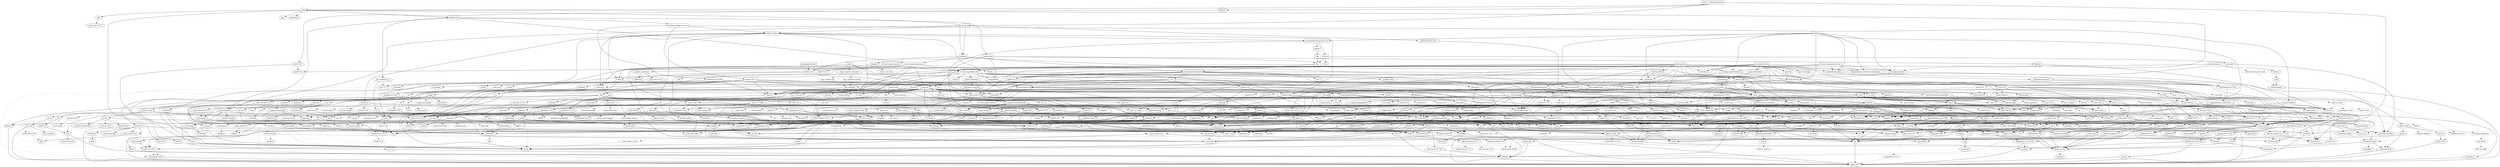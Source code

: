 digraph {
    0 [ label = "tests" shape = box]
    1 [ label = "catalyst-toolbox" shape = box]
    2 [ label = "chain-addr" shape = box]
    3 [ label = "chain-core" shape = box]
    4 [ label = "chain-ser" shape = box]
    5 [ label = "chain-crypto" shape = box]
    6 [ label = "typed-bytes" shape = box]
    7 [ label = "chain-impl-mockchain" shape = box]
    8 [ label = "cardano-legacy-address" shape = box]
    9 [ label = "chain-time" shape = box]
    10 [ label = "chain-vote" shape = box]
    11 [ label = "imhamt" shape = box]
    12 [ label = "sparse-array" shape = box]
    13 [ label = "chain-storage" shape = box]
    14 [ label = "jcli" shape = box]
    15 [ label = "jormungandr-lib" shape = box]
    16 [ label = "jormungandr-automation" shape = box]
    17 [ label = "jortestkit" shape = box]
    18 [ label = "jormungandr-integration-tests" shape = box]
    19 [ label = "hersir" shape = box]
    20 [ label = "thor" shape = box]
    21 [ label = "loki" shape = box]
    22 [ label = "mjolnir" shape = box]
    23 [ label = "snapshot-lib" shape = box]
    24 [ label = "symmetric-cipher" shape = box]
    25 [ label = "vit-servicing-station-lib" shape = box]
    26 [ label = "event-db" shape = box]
    27 [ label = "vit-servicing-station-tests" shape = box]
    28 [ label = "wallet" shape = box]
    29 [ label = "chain-path-derivation" shape = box]
    30 [ label = "hdkeygen" shape = box]
    31 [ label = "chain-network" shape = box]
    32 [ label = "jormungandrwallet" shape = box]
    33 [ label = "wallet-core" shape = box]
    34 [ label = "wallet-wasm-js" shape = box]
    35 [ label = "jormungandr" shape = box]
    36 [ label = "explorer" shape = box]
    37 [ label = "settings" shape = box]
    38 [ label = "blockchain" shape = box]
    39 [ label = "vit-servicing-station-cli" shape = box]
    40 [ label = "vit-servicing-station-server" shape = box]
    41 [ label = "iapyx" shape = box]
    42 [ label = "valgrind" shape = box]
    43 [ label = "vitup" shape = box]
    44 [ label = "mainnet-lib" shape = box]
    45 [ label = "mainnet-tools" shape = box]
    46 [ label = "scheduler-service-lib" shape = box]
    47 [ label = "signals-handler" shape = box]
    48 [ label = "snapshot-trigger-service" shape = box]
    49 [ label = "voting_tools_rs" shape = box]
    50 [ label = "integration-tests" shape = box]
    51 [ label = "cat-data-service" shape = box]
    52 [ label = "audit" shape = box]
    53 [ label = "assert_fs" ]
    54 [ label = "bech32 0.8.1" ]
    55 [ label = "clap 4.2.1" ]
    56 [ label = "color-eyre" ]
    57 [ label = "csv" ]
    58 [ label = "fraction" ]
    59 [ label = "futures" ]
    60 [ label = "gag" ]
    61 [ label = "governor" ]
    62 [ label = "graphql_client" ]
    63 [ label = "hex" ]
    64 [ label = "image" ]
    65 [ label = "itertools 0.10.5" ]
    66 [ label = "once_cell" ]
    67 [ label = "qrcode" ]
    68 [ label = "quircs" ]
    69 [ label = "rand 0.8.5" ]
    70 [ label = "rand_chacha 0.3.1" ]
    71 [ label = "rayon" ]
    72 [ label = "regex" ]
    73 [ label = "reqwest" ]
    74 [ label = "rust_decimal" ]
    75 [ label = "serde" ]
    76 [ label = "serde_json" ]
    77 [ label = "serde_yaml 0.8.26" ]
    78 [ label = "sscanf" ]
    79 [ label = "thiserror" ]
    80 [ label = "time 0.3.20" ]
    81 [ label = "tokio" ]
    82 [ label = "tracing" ]
    83 [ label = "tracing-subscriber" ]
    84 [ label = "url" ]
    85 [ label = "cryptoxide 0.4.4" ]
    86 [ label = "proptest" ]
    87 [ label = "quickcheck" ]
    88 [ label = "curve25519-dalek-ng" ]
    89 [ label = "ed25519-bip32 0.4.1" ]
    90 [ label = "ed25519-dalek" ]
    91 [ label = "generic-array" ]
    92 [ label = "rand_core 0.6.4" ]
    93 [ label = "sha2 0.10.6" ]
    94 [ label = "lazy_static" ]
    95 [ label = "strum" ]
    96 [ label = "cbor_event" ]
    97 [ label = "base64 0.21.0" ]
    98 [ label = "const_format" ]
    99 [ label = "criterion" style = dashed]
    100 [ label = "data-pile" ]
    101 [ label = "sled" ]
    102 [ label = "tempfile" ]
    103 [ label = "base64 0.13.1" ]
    104 [ label = "bincode" ]
    105 [ label = "bytes 1.4.0" ]
    106 [ label = "clap_complete" ]
    107 [ label = "gtmpl" ]
    108 [ label = "rpassword" ]
    109 [ label = "http" ]
    110 [ label = "humantime" ]
    111 [ label = "parity-multiaddr" ]
    112 [ label = "serde_with 2.3.1" ]
    113 [ label = "assert_cmd" ]
    114 [ label = "bytesize" ]
    115 [ label = "custom_debug" ]
    116 [ label = "flate2" ]
    117 [ label = "fs_extra" ]
    118 [ label = "json" ]
    119 [ label = "keynesis" ]
    120 [ label = "log" ]
    121 [ label = "netstat2" ]
    122 [ label = "os_info" ]
    123 [ label = "poldercast" ]
    124 [ label = "predicates 2.1.5" ]
    125 [ label = "prost 0.9.0" ]
    126 [ label = "semver" ]
    127 [ label = "sysinfo" ]
    128 [ label = "tar" ]
    129 [ label = "tokio-stream" ]
    130 [ label = "tonic 0.6.2" ]
    131 [ label = "warp" ]
    132 [ label = "zip" ]
    133 [ label = "console" ]
    134 [ label = "dialoguer" ]
    135 [ label = "indicatif" ]
    136 [ label = "sha-1" ]
    137 [ label = "sha2 0.9.9" ]
    138 [ label = "bech32 0.7.3" ]
    139 [ label = "yaml-rust" ]
    140 [ label = "ctrlc" ]
    141 [ label = "slave-pool" ]
    142 [ label = "cocoon" ]
    143 [ label = "dirs" ]
    144 [ label = "serde_test" style = dashed]
    145 [ label = "zeroize" ]
    146 [ label = "diesel" ]
    147 [ label = "diesel_migrations" ]
    148 [ label = "dotenv" ]
    149 [ label = "http-zipkin" ]
    150 [ label = "notify" ]
    151 [ label = "r2d2" ]
    152 [ label = "simplelog 0.8.0" ]
    153 [ label = "tracing-futures" ]
    154 [ label = "bb8" ]
    155 [ label = "bb8-postgres" ]
    156 [ label = "chrono" ]
    157 [ label = "dotenvy" ]
    158 [ label = "tokio-postgres" ]
    159 [ label = "cfg-if 0.1.10" ]
    160 [ label = "dyn-clone" ]
    161 [ label = "fake" ]
    162 [ label = "hyper" ]
    163 [ label = "postgres" ]
    164 [ label = "pretty_assertions" ]
    165 [ label = "rand 0.7.3" ]
    166 [ label = "rand_core 0.5.1" ]
    167 [ label = "refinery" ]
    168 [ label = "hashlink" ]
    169 [ label = "http-body" ]
    170 [ label = "pin-project 1.0.12" ]
    171 [ label = "clear_on_drop" ]
    172 [ label = "console_error_panic_hook" style = dashed]
    173 [ label = "getrandom 0.2.9" ]
    174 [ label = "js-sys" ]
    175 [ label = "wasm-bindgen" ]
    176 [ label = "web-sys" ]
    177 [ label = "arc-swap" ]
    178 [ label = "jsonrpsee-core" ]
    179 [ label = "jsonrpsee-http-server" ]
    180 [ label = "linked-hash-map" ]
    181 [ label = "local-ip-address" ]
    182 [ label = "lru" ]
    183 [ label = "opentelemetry 0.19.0" ]
    184 [ label = "opentelemetry-otlp" ]
    185 [ label = "opentelemetry-semantic-conventions" ]
    186 [ label = "prometheus" ]
    187 [ label = "tokio-util 0.6.10" ]
    188 [ label = "tracing-appender" ]
    189 [ label = "tracing-opentelemetry" ]
    190 [ label = "trust-dns-resolver" ]
    191 [ label = "anyhow" ]
    192 [ label = "async-graphql" ]
    193 [ label = "async-graphql-warp" ]
    194 [ label = "futures-channel" ]
    195 [ label = "futures-util" ]
    196 [ label = "ed25519-bip32 0.3.2" ]
    197 [ label = "prettytable-rs" ]
    198 [ label = "warp-reverse-proxy" ]
    199 [ label = "diffy" ]
    200 [ label = "glob" ]
    201 [ label = "path-slash" ]
    202 [ label = "rustls" ]
    203 [ label = "rustls-pemfile" ]
    204 [ label = "tempdir" ]
    205 [ label = "tokio-rustls" ]
    206 [ label = "uuid 0.8.2" ]
    207 [ label = "walkdir" ]
    208 [ label = "cardano-serialization-lib" ]
    209 [ label = "pharos" ]
    210 [ label = "job_scheduler_ng" ]
    211 [ label = "num-traits" ]
    212 [ label = "uuid 1.3.1" ]
    213 [ label = "bytekind" ]
    214 [ label = "cddl" ]
    215 [ label = "ciborium" ]
    216 [ label = "dashmap" ]
    217 [ label = "microtype" ]
    218 [ label = "nonempty" ]
    219 [ label = "validity" ]
    220 [ label = "cfg-if 1.0.0" ]
    221 [ label = "libmath" ]
    222 [ label = "rand_chacha 0.2.2" ]
    223 [ label = "axum" ]
    224 [ label = "cpu-time" ]
    225 [ label = "metrics" ]
    226 [ label = "metrics-exporter-prometheus" ]
    227 [ label = "opentelemetry-prometheus" ]
    228 [ label = "panic-message" ]
    229 [ label = "poem" ]
    230 [ label = "poem-extensions" ]
    231 [ label = "poem-openapi" ]
    232 [ label = "rust-embed" ]
    233 [ label = "serde_with 3.3.0" ]
    234 [ label = "tower" ]
    235 [ label = "tower-http" ]
    236 [ label = "ulid" ]
    237 [ label = "clap_complete_command" ]
    238 [ label = "anstyle" ]
    239 [ label = "doc-comment" ]
    240 [ label = "globwalk" ]
    241 [ label = "predicates 3.0.2" ]
    242 [ label = "predicates-core" ]
    243 [ label = "predicates-tree" ]
    244 [ label = "clap_builder" ]
    245 [ label = "backtrace" ]
    246 [ label = "color-spantrace" style = dashed]
    247 [ label = "eyre" ]
    248 [ label = "indenter" ]
    249 [ label = "owo-colors" ]
    250 [ label = "tracing-error" style = dashed]
    251 [ label = "csv-core" ]
    252 [ label = "itoa" ]
    253 [ label = "ryu" ]
    254 [ label = "num" ]
    255 [ label = "futures-core" ]
    256 [ label = "futures-executor" ]
    257 [ label = "futures-io" ]
    258 [ label = "futures-sink" ]
    259 [ label = "futures-task" ]
    260 [ label = "filedescriptor" ]
    261 [ label = "futures-timer" style = dashed]
    262 [ label = "no-std-compat" ]
    263 [ label = "nonzero_ext" ]
    264 [ label = "parking_lot 0.12.1" ]
    265 [ label = "smallvec" ]
    266 [ label = "bytemuck" ]
    267 [ label = "byteorder" ]
    268 [ label = "color_quant" ]
    269 [ label = "gif" style = dashed]
    270 [ label = "jpeg-decoder" style = dashed]
    271 [ label = "num-iter" ]
    272 [ label = "num-rational 0.3.2" ]
    273 [ label = "png" style = dashed]
    274 [ label = "scoped_threadpool" style = dashed]
    275 [ label = "tiff" style = dashed]
    276 [ label = "either" ]
    277 [ label = "checked_int_cast" ]
    278 [ label = "ppv-lite86" ]
    279 [ label = "rayon-core" ]
    280 [ label = "aho-corasick 1.0.5" style = dashed]
    281 [ label = "memchr" ]
    282 [ label = "regex-automata 0.3.7" ]
    283 [ label = "regex-syntax 0.7.5" ]
    284 [ label = "serde_urlencoded" ]
    285 [ label = "tower-service" ]
    286 [ label = "arrayvec 0.7.2" ]
    287 [ label = "borsh" style = dashed]
    288 [ label = "bytecheck" style = dashed]
    289 [ label = "rkyv" style = dashed]
    290 [ label = "indexmap 1.9.3" ]
    291 [ label = "time-core" ]
    292 [ label = "mio" style = dashed]
    293 [ label = "num_cpus" ]
    294 [ label = "pin-project-lite" ]
    295 [ label = "tracing-core" ]
    296 [ label = "matchers" style = dashed]
    297 [ label = "nu-ansi-term" style = dashed]
    298 [ label = "sharded-slab" style = dashed]
    299 [ label = "thread_local" ]
    300 [ label = "tracing-log" style = dashed]
    301 [ label = "tracing-serde" style = dashed]
    302 [ label = "form_urlencoded" ]
    303 [ label = "idna 0.4.0" ]
    304 [ label = "percent-encoding" ]
    305 [ label = "bit-set" style = dashed]
    306 [ label = "bitflags" ]
    307 [ label = "quick-error 2.0.1" style = dashed]
    308 [ label = "rand_xorshift" ]
    309 [ label = "regex-syntax 0.6.29" style = dashed]
    310 [ label = "rusty-fork" style = dashed]
    311 [ label = "unarray" ]
    312 [ label = "env_logger" style = dashed]
    313 [ label = "digest 0.9.0" ]
    314 [ label = "subtle-ng" ]
    315 [ label = "curve25519-dalek" ]
    316 [ label = "ed25519" ]
    317 [ label = "typenum" ]
    318 [ label = "digest 0.10.6" ]
    319 [ label = "atty" style = dashed]
    320 [ label = "cast" style = dashed]
    321 [ label = "clap 2.34.0" style = dashed]
    322 [ label = "criterion-plot" style = dashed]
    323 [ label = "oorandom" style = dashed]
    324 [ label = "plotters" style = dashed]
    325 [ label = "serde_cbor" style = dashed]
    326 [ label = "tinytemplate" style = dashed]
    327 [ label = "memmap2" ]
    328 [ label = "crc32fast" ]
    329 [ label = "crossbeam-epoch" ]
    330 [ label = "crossbeam-utils" ]
    331 [ label = "fxhash" ]
    332 [ label = "libc" ]
    333 [ label = "parking_lot 0.11.2" ]
    334 [ label = "fastrand" ]
    335 [ label = "gtmpl_value" ]
    336 [ label = "fnv" ]
    337 [ label = "arrayref" ]
    338 [ label = "bs58" ]
    339 [ label = "data-encoding" ]
    340 [ label = "multihash" ]
    341 [ label = "static_assertions" ]
    342 [ label = "unsigned-varint 0.7.1" ]
    343 [ label = "bstr" ]
    344 [ label = "wait-timeout" ]
    345 [ label = "miniz_oxide 0.6.2" ]
    346 [ label = "cryptoxide 0.3.6" ]
    347 [ label = "difflib" style = dashed]
    348 [ label = "float-cmp" style = dashed]
    349 [ label = "normalize-line-endings" style = dashed]
    350 [ label = "filetime" ]
    351 [ label = "tokio-util 0.7.7" ]
    352 [ label = "async-stream" ]
    353 [ label = "h2" style = dashed]
    354 [ label = "hyper-timeout" style = dashed]
    355 [ label = "tower-layer" ]
    356 [ label = "headers" ]
    357 [ label = "mime" ]
    358 [ label = "mime_guess" ]
    359 [ label = "multiparty" style = dashed]
    360 [ label = "scoped-tls" ]
    361 [ label = "tokio-tungstenite" style = dashed]
    362 [ label = "aes 0.7.5" style = dashed]
    363 [ label = "bzip2" style = dashed]
    364 [ label = "constant_time_eq" style = dashed]
    365 [ label = "hmac 0.12.1" ]
    366 [ label = "pbkdf2 0.11.0" style = dashed]
    367 [ label = "sha1" ]
    368 [ label = "zstd" style = dashed]
    369 [ label = "unicode-width" ]
    370 [ label = "shell-words" ]
    371 [ label = "number_prefix" ]
    372 [ label = "block-buffer 0.9.0" ]
    373 [ label = "opaque-debug" ]
    374 [ label = "crossbeam-channel" ]
    375 [ label = "aes-gcm 0.9.4" ]
    376 [ label = "chacha20poly1305" ]
    377 [ label = "hmac 0.11.0" ]
    378 [ label = "pbkdf2 0.9.0" ]
    379 [ label = "dirs-sys" ]
    380 [ label = "pq-sys" style = dashed]
    381 [ label = "migrations_internals" ]
    382 [ label = "zipkin" ]
    383 [ label = "scheduled-thread-pool" ]
    384 [ label = "termcolor" ]
    385 [ label = "num-integer" ]
    386 [ label = "time 0.1.45" style = dashed]
    387 [ label = "fallible-iterator" ]
    388 [ label = "phf" ]
    389 [ label = "postgres-protocol" ]
    390 [ label = "postgres-types" ]
    391 [ label = "socket2 0.5.1" ]
    392 [ label = "httparse" ]
    393 [ label = "httpdate" ]
    394 [ label = "socket2 0.4.9" style = dashed]
    395 [ label = "want" ]
    396 [ label = "ansi_term 0.11.0" ]
    397 [ label = "difference" ]
    398 [ label = "getrandom 0.1.16" style = dashed]
    399 [ label = "refinery-core" ]
    400 [ label = "hashbrown 0.12.3" ]
    401 [ label = "beef" ]
    402 [ label = "jsonrpsee-types" ]
    403 [ label = "rustc-hash" style = dashed]
    404 [ label = "globset" ]
    405 [ label = "unicase" ]
    406 [ label = "opentelemetry_api 0.19.0" ]
    407 [ label = "opentelemetry_sdk 0.19.0" ]
    408 [ label = "opentelemetry-proto" ]
    409 [ label = "prost 0.11.8" style = dashed]
    410 [ label = "tonic 0.8.3" style = dashed]
    411 [ label = "protobuf" ]
    412 [ label = "slab" style = dashed]
    413 [ label = "lru-cache" ]
    414 [ label = "resolv-conf" style = dashed]
    415 [ label = "trust-dns-proto" ]
    416 [ label = "async-graphql-parser" ]
    417 [ label = "async-graphql-value" ]
    418 [ label = "fast_chemail" style = dashed]
    419 [ label = "multer" ]
    420 [ label = "pin-utils" ]
    421 [ label = "encode_unicode" ]
    422 [ label = "is-terminal" ]
    423 [ label = "term" ]
    424 [ label = "ansi_term 0.12.1" ]
    425 [ label = "ring" ]
    426 [ label = "sct" ]
    427 [ label = "webpki" ]
    428 [ label = "rand 0.4.6" ]
    429 [ label = "remove_dir_all" ]
    430 [ label = "same-file" ]
    431 [ label = "num-bigint" ]
    432 [ label = "schemars" ]
    433 [ label = "cron" ]
    434 [ label = "libm" style = dashed]
    435 [ label = "abnf_to_pest" ]
    436 [ label = "base16" ]
    437 [ label = "base64-url" style = dashed]
    438 [ label = "clap 3.2.23" style = dashed]
    439 [ label = "codespan-reporting" ]
    440 [ label = "hexf-parse" ]
    441 [ label = "itertools 0.11.0" ]
    442 [ label = "lexical-core" ]
    443 [ label = "pest_meta" ]
    444 [ label = "pest_vm" ]
    445 [ label = "simplelog 0.12.1" ]
    446 [ label = "uriparse" style = dashed]
    447 [ label = "ciborium-io" ]
    448 [ label = "ciborium-ll" ]
    449 [ label = "hashbrown 0.14.0" ]
    450 [ label = "lock_api" ]
    451 [ label = "parking_lot_core 0.9.8" ]
    452 [ label = "secrecy" style = dashed]
    453 [ label = "rand 0.3.23" ]
    454 [ label = "axum-core" ]
    455 [ label = "matchit" ]
    456 [ label = "serde_path_to_error" style = dashed]
    457 [ label = "sync_wrapper" ]
    458 [ label = "ahash 0.8.3" ]
    459 [ label = "ipnet" ]
    460 [ label = "metrics-util" ]
    461 [ label = "quanta" ]
    462 [ label = "opentelemetry_api 0.20.0" ]
    463 [ label = "opentelemetry_sdk 0.20.0" ]
    464 [ label = "async-compression" style = dashed]
    465 [ label = "cookie" style = dashed]
    466 [ label = "opentelemetry 0.20.0" style = dashed]
    467 [ label = "quick-xml" ]
    468 [ label = "rfc7239" ]
    469 [ label = "serde_yaml 0.9.25" ]
    470 [ label = "sse-codec" style = dashed]
    471 [ label = "indexmap 2.0.0" ]
    472 [ label = "rust-embed-utils" ]
    473 [ label = "http-range-header" ]
    474 [ label = "clap_complete_fig" style = dashed]
    475 [ label = "clap_complete_nushell" style = dashed]
    476 [ label = "ignore" ]
    477 [ label = "termtree" ]
    478 [ label = "anstream" style = dashed]
    479 [ label = "clap_lex 0.4.1" ]
    480 [ label = "strsim" style = dashed]
    481 [ label = "addr2line" ]
    482 [ label = "object" ]
    483 [ label = "rustc-demangle" ]
    484 [ label = "num-complex" ]
    485 [ label = "num-rational 0.4.1" ]
    486 [ label = "weezl" style = dashed]
    487 [ label = "deflate" style = dashed]
    488 [ label = "miniz_oxide 0.3.7" style = dashed]
    489 [ label = "miniz_oxide 0.4.4" style = dashed]
    490 [ label = "crossbeam-deque" ]
    491 [ label = "hashbrown 0.13.1" style = dashed]
    492 [ label = "ptr_meta" style = dashed]
    493 [ label = "simdutf8" style = dashed]
    494 [ label = "rend" style = dashed]
    495 [ label = "seahash" style = dashed]
    496 [ label = "regex-automata 0.1.10" style = dashed]
    497 [ label = "overload" style = dashed]
    498 [ label = "unicode-bidi" ]
    499 [ label = "unicode-normalization" ]
    500 [ label = "bit-vec" style = dashed]
    501 [ label = "quick-error 1.2.3" style = dashed]
    502 [ label = "subtle" ]
    503 [ label = "signature" ]
    504 [ label = "block-buffer 0.10.4" style = dashed]
    505 [ label = "crypto-common" ]
    506 [ label = "textwrap 0.11.0" style = dashed]
    507 [ label = "plotters-backend" style = dashed]
    508 [ label = "plotters-svg" style = dashed]
    509 [ label = "half" ]
    510 [ label = "memoffset" ]
    511 [ label = "scopeguard" ]
    512 [ label = "instant" ]
    513 [ label = "parking_lot_core 0.8.6" ]
    514 [ label = "unsigned-varint 0.5.1" ]
    515 [ label = "adler" ]
    516 [ label = "tokio-io-timeout" style = dashed]
    517 [ label = "headers-core" ]
    518 [ label = "try-lock" ]
    519 [ label = "tungstenite" style = dashed]
    520 [ label = "cipher 0.3.0" ]
    521 [ label = "bzip2-sys" style = dashed]
    522 [ label = "password-hash" style = dashed]
    523 [ label = "zstd-safe" style = dashed]
    524 [ label = "aead 0.4.3" ]
    525 [ label = "ctr 0.8.0" ]
    526 [ label = "ghash 0.4.4" ]
    527 [ label = "aead 0.5.2" ]
    528 [ label = "chacha20" ]
    529 [ label = "cipher 0.4.4" ]
    530 [ label = "poly1305" ]
    531 [ label = "crypto-mac" ]
    532 [ label = "lazycell" ]
    533 [ label = "zipkin-types" ]
    534 [ label = "phf_shared" ]
    535 [ label = "md-5" ]
    536 [ label = "stringprep" ]
    537 [ label = "siphasher" ]
    538 [ label = "toml" ]
    539 [ label = "ahash 0.7.6" style = dashed]
    540 [ label = "aho-corasick 0.7.20" ]
    541 [ label = "urlencoding" ]
    542 [ label = "hostname" style = dashed]
    543 [ label = "idna 0.2.3" ]
    544 [ label = "tinyvec" ]
    545 [ label = "pest" ]
    546 [ label = "ascii_utils" style = dashed]
    547 [ label = "encoding_rs" ]
    548 [ label = "spin" ]
    549 [ label = "io-lifetimes" ]
    550 [ label = "dirs-next" ]
    551 [ label = "untrusted" ]
    552 [ label = "nom" ]
    553 [ label = "abnf" ]
    554 [ label = "pretty" ]
    555 [ label = "clap_lex 0.2.4" style = dashed]
    556 [ label = "textwrap 0.16.0" style = dashed]
    557 [ label = "lexical-parse-float" style = dashed]
    558 [ label = "lexical-parse-integer" style = dashed]
    559 [ label = "lexical-util" ]
    560 [ label = "lexical-write-float" style = dashed]
    561 [ label = "lexical-write-integer" style = dashed]
    562 [ label = "sketches-ddsketch" style = dashed]
    563 [ label = "ordered-float" ]
    564 [ label = "brotli" style = dashed]
    565 [ label = "aes-gcm 0.10.2" style = dashed]
    566 [ label = "hkdf" style = dashed]
    567 [ label = "uncased" ]
    568 [ label = "unsafe-libyaml" ]
    569 [ label = "bytes 0.5.6" style = dashed]
    570 [ label = "futures_codec" style = dashed]
    571 [ label = "equivalent" ]
    572 [ label = "anstyle-parse" style = dashed]
    573 [ label = "concolor-override" style = dashed]
    574 [ label = "concolor-query" style = dashed]
    575 [ label = "utf8parse" style = dashed]
    576 [ label = "gimli" ]
    577 [ label = "adler32" style = dashed]
    578 [ label = "utf-8" style = dashed]
    579 [ label = "base64ct" style = dashed]
    580 [ label = "zstd-sys" style = dashed]
    581 [ label = "polyval 0.5.3" ]
    582 [ label = "inout" ]
    583 [ label = "universal-hash 0.5.0" ]
    584 [ label = "match_cfg" style = dashed]
    585 [ label = "matches" ]
    586 [ label = "tinyvec_macros" style = dashed]
    587 [ label = "ucd-trie" ]
    588 [ label = "dirs-sys-next" ]
    589 [ label = "minimal-lexical" ]
    590 [ label = "abnf-core" ]
    591 [ label = "arrayvec 0.5.2" ]
    592 [ label = "typed-arena" ]
    593 [ label = "unicode-segmentation" ]
    594 [ label = "os_str_bytes" style = dashed]
    595 [ label = "alloc-no-stdlib" style = dashed]
    596 [ label = "alloc-stdlib" style = dashed]
    597 [ label = "brotli-decompressor" style = dashed]
    598 [ label = "aes 0.8.3" style = dashed]
    599 [ label = "ctr 0.9.2" style = dashed]
    600 [ label = "ghash 0.5.0" style = dashed]
    601 [ label = "pin-project 0.4.30" style = dashed]
    602 [ label = "universal-hash 0.4.1" ]
    603 [ label = "polyval 0.6.1" style = dashed]
    1 -> 56 [ ]
    1 -> 60 [ ]
    1 -> 61 [ ]
    1 -> 18 [ ]
    1 -> 67 [ ]
    1 -> 68 [ ]
    1 -> 78 [ ]
    1 -> 24 [ ]
    1 -> 25 [ style = dotted]
    1 -> 28 [ ]
    2 -> 3 [ ]
    2 -> 5 [ ]
    3 -> 4 [ ]
    4 -> 79 [ ]
    5 -> 54 [ ]
    5 -> 88 [ ]
    5 -> 89 [ ]
    5 -> 90 [ ]
    5 -> 63 [ ]
    5 -> 86 [ style = dotted]
    5 -> 87 [ style = dotted]
    5 -> 71 [ ]
    5 -> 93 [ ]
    5 -> 6 [ ]
    7 -> 8 [ ]
    7 -> 2 [ ]
    7 -> 9 [ ]
    7 -> 10 [ ]
    7 -> 11 [ ]
    7 -> 12 [ ]
    7 -> 95 [ ]
    7 -> 82 [ ]
    8 -> 96 [ ]
    8 -> 89 [ ]
    9 -> 3 [ ]
    9 -> 86 [ style = dotted]
    9 -> 87 [ style = dotted]
    10 -> 97 [ ]
    10 -> 3 [ ]
    10 -> 5 [ ]
    10 -> 98 [ ]
    11 -> 86 [ style = dotted]
    11 -> 79 [ ]
    13 -> 99 [ style = dotted]
    13 -> 100 [ ]
    13 -> 92 [ style = dotted]
    13 -> 101 [ ]
    13 -> 102 [ style = dotted]
    13 -> 79 [ ]
    14 -> 104 [ ]
    14 -> 106 [ ]
    14 -> 107 [ ]
    14 -> 15 [ ]
    14 -> 73 [ ]
    14 -> 108 [ ]
    14 -> 77 [ ]
    15 -> 7 [ ]
    15 -> 109 [ ]
    15 -> 110 [ ]
    15 -> 111 [ ]
    15 -> 112 [ ]
    16 -> 113 [ ]
    16 -> 13 [ ]
    16 -> 62 [ ]
    16 -> 14 [ ]
    16 -> 17 [ ]
    16 -> 118 [ ]
    16 -> 121 [ ]
    16 -> 123 [ ]
    16 -> 130 [ ]
    16 -> 83 [ ]
    17 -> 53 [ ]
    17 -> 54 [ ]
    17 -> 114 [ ]
    17 -> 57 [ ]
    17 -> 115 [ ]
    17 -> 134 [ ]
    17 -> 117 [ ]
    17 -> 63 [ ]
    17 -> 110 [ ]
    17 -> 135 [ ]
    17 -> 122 [ ]
    17 -> 124 [ ]
    17 -> 73 [ ]
    17 -> 126 [ ]
    17 -> 77 [ ]
    17 -> 136 [ ]
    17 -> 137 [ ]
    17 -> 127 [ ]
    17 -> 128 [ ]
    17 -> 131 [ ]
    17 -> 132 [ ]
    18 -> 138 [ ]
    18 -> 19 [ ]
    18 -> 22 [ ]
    19 -> 140 [ ]
    19 -> 141 [ ]
    19 -> 20 [ ]
    20 -> 142 [ ]
    20 -> 143 [ ]
    20 -> 16 [ ]
    21 -> 20 [ ]
    22 -> 21 [ ]
    23 -> 58 [ ]
    23 -> 15 [ ]
    23 -> 73 [ ]
    23 -> 74 [ ]
    23 -> 144 [ style = dotted]
    24 -> 85 [ ]
    24 -> 69 [ ]
    24 -> 79 [ ]
    24 -> 145 [ ]
    25 -> 55 [ ]
    25 -> 147 [ ]
    25 -> 148 [ ]
    25 -> 26 [ ]
    25 -> 149 [ ]
    25 -> 65 [ ]
    25 -> 150 [ ]
    25 -> 152 [ ]
    25 -> 23 [ ]
    25 -> 153 [ ]
    25 -> 83 [ ]
    25 -> 131 [ ]
    26 -> 155 [ ]
    26 -> 157 [ ]
    26 -> 74 [ ]
    26 -> 79 [ ]
    27 -> 113 [ ]
    27 -> 159 [ ]
    27 -> 160 [ ]
    27 -> 161 [ ]
    27 -> 17 [ ]
    27 -> 164 [ ]
    27 -> 167 [ ]
    27 -> 25 [ ]
    28 -> 168 [ ]
    28 -> 30 [ ]
    28 -> 65 [ ]
    28 -> 15 [ ]
    29 -> 79 [ ]
    30 -> 8 [ ]
    30 -> 2 [ ]
    30 -> 29 [ ]
    31 -> 5 [ ]
    31 -> 59 [ ]
    31 -> 79 [ ]
    31 -> 130 [ ]
    32 -> 33 [ ]
    33 -> 138 [ ]
    33 -> 24 [ ]
    33 -> 28 [ ]
    34 -> 171 [ ]
    34 -> 172 [ style = dotted]
    34 -> 33 [ ]
    34 -> 176 [ ]
    35 -> 177 [ ]
    35 -> 31 [ ]
    35 -> 13 [ ]
    35 -> 55 [ ]
    35 -> 149 [ ]
    35 -> 15 [ ]
    35 -> 179 [ ]
    35 -> 181 [ ]
    35 -> 184 [ ]
    35 -> 185 [ ]
    35 -> 123 [ ]
    35 -> 186 [ style = dotted]
    35 -> 73 [ ]
    35 -> 77 [ ]
    35 -> 188 [ ]
    35 -> 189 [ ]
    35 -> 190 [ ]
    35 -> 131 [ ]
    36 -> 191 [ ]
    36 -> 193 [ ]
    36 -> 31 [ ]
    36 -> 149 [ ]
    36 -> 18 [ ]
    36 -> 184 [ ]
    36 -> 185 [ ]
    36 -> 188 [ ]
    36 -> 189 [ ]
    37 -> 101 [ ]
    37 -> 79 [ ]
    38 -> 7 [ ]
    38 -> 182 [ ]
    39 -> 57 [ ]
    39 -> 25 [ ]
    40 -> 184 [ ]
    40 -> 185 [ ]
    40 -> 188 [ ]
    40 -> 189 [ ]
    40 -> 25 [ ]
    41 -> 1 [ ]
    41 -> 196 [ ]
    41 -> 197 [ ]
    41 -> 42 [ ]
    42 -> 16 [ ]
    42 -> 27 [ ]
    42 -> 33 [ ]
    42 -> 198 [ ]
    43 -> 199 [ ]
    43 -> 200 [ ]
    43 -> 45 [ ]
    43 -> 201 [ ]
    43 -> 188 [ ]
    43 -> 206 [ ]
    43 -> 42 [ ]
    44 -> 208 [ ]
    44 -> 209 [ ]
    44 -> 23 [ ]
    44 -> 204 [ ]
    44 -> 20 [ ]
    45 -> 210 [ ]
    45 -> 44 [ ]
    45 -> 197 [ ]
    45 -> 48 [ ]
    45 -> 27 [ ]
    46 -> 156 [ ]
    46 -> 55 [ ]
    46 -> 59 [ ]
    46 -> 17 [ ]
    46 -> 212 [ ]
    47 -> 59 [ ]
    47 -> 81 [ ]
    48 -> 1 [ ]
    48 -> 46 [ ]
    48 -> 47 [ ]
    48 -> 49 [ ]
    49 -> 213 [ ]
    49 -> 208 [ ]
    49 -> 214 [ ]
    49 -> 55 [ ]
    49 -> 56 [ ]
    49 -> 216 [ ]
    49 -> 143 [ ]
    49 -> 217 [ ]
    49 -> 218 [ ]
    49 -> 86 [ ]
    49 -> 71 [ ]
    49 -> 74 [ ]
    49 -> 219 [ ]
    50 -> 41 [ ]
    50 -> 221 [ ]
    50 -> 222 [ ]
    50 -> 43 [ ]
    51 -> 177 [ ]
    51 -> 223 [ ]
    51 -> 55 [ ]
    51 -> 224 [ ]
    51 -> 85 [ ]
    51 -> 26 [ ]
    51 -> 226 [ ]
    51 -> 183 [ ]
    51 -> 228 [ ]
    51 -> 230 [ ]
    51 -> 233 [ ]
    51 -> 235 [ ]
    51 -> 83 [ ]
    51 -> 236 [ ]
    52 -> 13 [ ]
    52 -> 237 [ ]
    52 -> 56 [ ]
    52 -> 77 [ ]
    52 -> 28 [ ]
    53 -> 239 [ ]
    53 -> 240 [ ]
    53 -> 241 [ ]
    53 -> 243 [ ]
    53 -> 102 [ ]
    55 -> 244 [ ]
    56 -> 245 [ ]
    56 -> 246 [ style = dotted]
    56 -> 247 [ ]
    57 -> 251 [ ]
    57 -> 252 [ ]
    57 -> 253 [ ]
    57 -> 75 [ ]
    58 -> 94 [ style = dotted]
    58 -> 254 [ ]
    59 -> 256 [ style = dotted]
    60 -> 260 [ ]
    60 -> 102 [ ]
    61 -> 59 [ style = dotted]
    61 -> 261 [ style = dotted]
    61 -> 262 [ ]
    61 -> 263 [ ]
    61 -> 264 [ ]
    61 -> 69 [ style = dotted]
    62 -> 76 [ ]
    64 -> 266 [ ]
    64 -> 269 [ style = dotted]
    64 -> 271 [ ]
    64 -> 272 [ ]
    64 -> 273 [ style = dotted]
    64 -> 274 [ style = dotted]
    64 -> 275 [ style = dotted]
    65 -> 276 [ ]
    67 -> 277 [ ]
    67 -> 64 [ style = dotted]
    68 -> 211 [ ]
    68 -> 79 [ ]
    69 -> 70 [ style = dotted]
    70 -> 278 [ ]
    70 -> 92 [ ]
    71 -> 276 [ ]
    71 -> 279 [ ]
    72 -> 282 [ ]
    73 -> 97 [ ]
    73 -> 195 [ ]
    73 -> 109 [ ]
    73 -> 76 [ style = dotted]
    73 -> 284 [ ]
    73 -> 285 [ ]
    73 -> 84 [ ]
    74 -> 286 [ ]
    74 -> 287 [ style = dotted]
    74 -> 163 [ style = dotted]
    74 -> 289 [ style = dotted]
    76 -> 252 [ ]
    76 -> 253 [ ]
    76 -> 75 [ ]
    77 -> 290 [ ]
    77 -> 253 [ ]
    77 -> 139 [ ]
    78 -> 98 [ ]
    78 -> 94 [ ]
    78 -> 72 [ ]
    80 -> 252 [ style = dotted]
    80 -> 75 [ style = dotted]
    80 -> 291 [ ]
    81 -> 105 [ style = dotted]
    81 -> 292 [ style = dotted]
    81 -> 293 [ style = dotted]
    81 -> 264 [ style = dotted]
    81 -> 294 [ ]
    82 -> 120 [ style = dotted]
    82 -> 294 [ ]
    82 -> 295 [ ]
    83 -> 296 [ style = dotted]
    83 -> 297 [ style = dotted]
    83 -> 72 [ style = dotted]
    83 -> 76 [ style = dotted]
    83 -> 298 [ style = dotted]
    83 -> 265 [ style = dotted]
    83 -> 299 [ style = dotted]
    83 -> 80 [ style = dotted]
    83 -> 82 [ style = dotted]
    83 -> 300 [ style = dotted]
    83 -> 301 [ style = dotted]
    84 -> 302 [ ]
    84 -> 303 [ ]
    84 -> 75 [ style = dotted]
    86 -> 305 [ style = dotted]
    86 -> 306 [ ]
    86 -> 267 [ ]
    86 -> 94 [ style = dotted]
    86 -> 211 [ ]
    86 -> 307 [ style = dotted]
    86 -> 69 [ ]
    86 -> 308 [ ]
    86 -> 309 [ style = dotted]
    86 -> 310 [ style = dotted]
    86 -> 311 [ ]
    87 -> 312 [ style = dotted]
    87 -> 165 [ ]
    88 -> 267 [ ]
    88 -> 313 [ ]
    88 -> 92 [ ]
    88 -> 314 [ ]
    88 -> 145 [ ]
    89 -> 85 [ ]
    90 -> 315 [ ]
    90 -> 316 [ ]
    90 -> 165 [ style = dotted]
    90 -> 75 [ style = dotted]
    90 -> 137 [ ]
    91 -> 317 [ ]
    92 -> 173 [ style = dotted]
    93 -> 318 [ ]
    99 -> 319 [ style = dashed]
    99 -> 321 [ style = dashed]
    99 -> 322 [ style = dashed]
    99 -> 57 [ style = dashed]
    99 -> 59 [ style = dotted]
    99 -> 94 [ style = dashed]
    99 -> 323 [ style = dashed]
    99 -> 324 [ style = dashed]
    99 -> 71 [ style = dashed]
    99 -> 72 [ style = dashed]
    99 -> 325 [ style = dashed]
    99 -> 326 [ style = dashed]
    99 -> 81 [ style = dotted]
    99 -> 207 [ style = dashed]
    100 -> 327 [ ]
    101 -> 328 [ ]
    101 -> 329 [ ]
    101 -> 331 [ ]
    101 -> 332 [ ]
    101 -> 120 [ ]
    101 -> 333 [ ]
    102 -> 220 [ ]
    102 -> 334 [ ]
    104 -> 75 [ ]
    105 -> 75 [ style = dotted]
    106 -> 55 [ ]
    107 -> 335 [ ]
    107 -> 65 [ ]
    107 -> 94 [ ]
    107 -> 304 [ ]
    108 -> 76 [ ]
    109 -> 105 [ ]
    109 -> 336 [ ]
    109 -> 252 [ ]
    111 -> 337 [ ]
    111 -> 338 [ ]
    111 -> 267 [ ]
    111 -> 339 [ ]
    111 -> 340 [ ]
    111 -> 341 [ ]
    111 -> 342 [ ]
    111 -> 84 [ style = dotted]
    112 -> 103 [ style = dotted]
    112 -> 156 [ style = dotted]
    112 -> 63 [ style = dotted]
    112 -> 290 [ style = dotted]
    112 -> 76 [ style = dotted]
    112 -> 80 [ style = dotted]
    113 -> 343 [ ]
    113 -> 239 [ ]
    113 -> 241 [ ]
    113 -> 243 [ ]
    113 -> 344 [ ]
    116 -> 328 [ ]
    116 -> 345 [ style = dotted]
    119 -> 346 [ ]
    119 -> 63 [ ]
    119 -> 70 [ ]
    119 -> 79 [ ]
    120 -> 220 [ ]
    120 -> 75 [ style = dotted]
    121 -> 306 [ ]
    121 -> 332 [ ]
    121 -> 79 [ ]
    122 -> 120 [ ]
    123 -> 119 [ ]
    123 -> 182 [ ]
    124 -> 347 [ style = dotted]
    124 -> 348 [ style = dotted]
    124 -> 65 [ ]
    124 -> 349 [ style = dotted]
    124 -> 242 [ ]
    124 -> 72 [ style = dotted]
    125 -> 105 [ ]
    126 -> 75 [ style = dotted]
    127 -> 71 [ style = dotted]
    128 -> 350 [ ]
    129 -> 351 [ style = dotted]
    130 -> 352 [ ]
    130 -> 103 [ ]
    130 -> 354 [ style = dotted]
    130 -> 304 [ ]
    130 -> 125 [ style = dotted]
    130 -> 129 [ ]
    130 -> 187 [ ]
    130 -> 234 [ style = dotted]
    130 -> 153 [ style = dotted]
    131 -> 356 [ ]
    131 -> 162 [ ]
    131 -> 358 [ ]
    131 -> 359 [ style = dotted]
    131 -> 170 [ ]
    131 -> 203 [ ]
    131 -> 360 [ ]
    131 -> 76 [ ]
    131 -> 284 [ ]
    131 -> 205 [ style = dotted]
    131 -> 129 [ ]
    131 -> 361 [ style = dotted]
    132 -> 362 [ style = dotted]
    132 -> 267 [ ]
    132 -> 363 [ style = dotted]
    132 -> 364 [ style = dotted]
    132 -> 116 [ style = dotted]
    132 -> 366 [ style = dotted]
    132 -> 367 [ style = dotted]
    132 -> 80 [ style = dotted]
    132 -> 368 [ style = dotted]
    133 -> 94 [ ]
    133 -> 332 [ ]
    133 -> 369 [ style = dotted]
    134 -> 133 [ ]
    134 -> 370 [ ]
    134 -> 102 [ style = dotted]
    134 -> 145 [ style = dotted]
    135 -> 133 [ ]
    135 -> 371 [ ]
    135 -> 72 [ ]
    136 -> 372 [ ]
    136 -> 220 [ ]
    136 -> 313 [ ]
    136 -> 373 [ ]
    137 -> 372 [ ]
    137 -> 220 [ ]
    137 -> 313 [ ]
    137 -> 373 [ ]
    139 -> 180 [ ]
    141 -> 374 [ ]
    142 -> 375 [ ]
    142 -> 376 [ ]
    142 -> 378 [ ]
    142 -> 69 [ ]
    143 -> 379 [ ]
    144 -> 75 [ style = dashed]
    146 -> 306 [ style = dotted]
    146 -> 267 [ ]
    146 -> 156 [ style = dotted]
    146 -> 380 [ style = dotted]
    146 -> 151 [ style = dotted]
    146 -> 76 [ style = dotted]
    147 -> 381 [ ]
    149 -> 109 [ ]
    149 -> 382 [ ]
    150 -> 306 [ ]
    150 -> 374 [ style = dotted]
    150 -> 350 [ ]
    150 -> 332 [ ]
    150 -> 207 [ ]
    151 -> 120 [ ]
    151 -> 383 [ ]
    152 -> 156 [ ]
    152 -> 120 [ ]
    152 -> 384 [ style = dotted]
    153 -> 170 [ style = dotted]
    153 -> 82 [ ]
    154 -> 195 [ ]
    154 -> 81 [ ]
    155 -> 154 [ ]
    155 -> 158 [ ]
    156 -> 385 [ ]
    156 -> 75 [ style = dotted]
    156 -> 386 [ style = dotted]
    158 -> 195 [ ]
    158 -> 304 [ ]
    158 -> 388 [ ]
    158 -> 390 [ ]
    158 -> 391 [ ]
    158 -> 351 [ ]
    161 -> 156 [ style = dotted]
    161 -> 109 [ style = dotted]
    161 -> 69 [ ]
    162 -> 353 [ style = dotted]
    162 -> 169 [ ]
    162 -> 392 [ ]
    162 -> 393 [ ]
    162 -> 394 [ style = dotted]
    162 -> 285 [ ]
    162 -> 395 [ ]
    163 -> 158 [ ]
    164 -> 396 [ ]
    164 -> 397 [ ]
    165 -> 166 [ ]
    166 -> 398 [ style = dotted]
    167 -> 399 [ ]
    168 -> 400 [ ]
    169 -> 109 [ ]
    169 -> 294 [ ]
    172 -> 175 [ style = dashed]
    173 -> 220 [ ]
    174 -> 175 [ ]
    175 -> 220 [ ]
    176 -> 174 [ ]
    178 -> 286 [ style = dotted]
    178 -> 162 [ style = dotted]
    178 -> 402 [ ]
    178 -> 69 [ style = dotted]
    178 -> 403 [ style = dotted]
    179 -> 404 [ ]
    179 -> 178 [ ]
    179 -> 94 [ ]
    179 -> 405 [ ]
    181 -> 79 [ ]
    182 -> 400 [ style = dotted]
    183 -> 407 [ ]
    184 -> 408 [ ]
    185 -> 183 [ ]
    186 -> 336 [ ]
    186 -> 94 [ ]
    186 -> 281 [ ]
    186 -> 264 [ ]
    186 -> 411 [ style = dotted]
    186 -> 79 [ ]
    187 -> 255 [ ]
    187 -> 258 [ ]
    187 -> 412 [ style = dotted]
    187 -> 81 [ ]
    188 -> 374 [ ]
    188 -> 83 [ ]
    189 -> 183 [ ]
    189 -> 83 [ ]
    190 -> 413 [ ]
    190 -> 414 [ style = dotted]
    190 -> 415 [ ]
    192 -> 416 [ ]
    192 -> 352 [ ]
    192 -> 103 [ ]
    192 -> 418 [ style = dotted]
    192 -> 419 [ ]
    192 -> 211 [ ]
    192 -> 66 [ ]
    192 -> 72 [ ]
    192 -> 284 [ ]
    192 -> 341 [ ]
    192 -> 102 [ ]
    193 -> 192 [ ]
    193 -> 131 [ ]
    194 -> 255 [ ]
    194 -> 258 [ style = dotted]
    195 -> 194 [ style = dotted]
    195 -> 257 [ style = dotted]
    195 -> 259 [ ]
    195 -> 281 [ style = dotted]
    195 -> 294 [ ]
    195 -> 420 [ ]
    195 -> 412 [ style = dotted]
    196 -> 346 [ ]
    197 -> 57 [ style = dotted]
    197 -> 421 [ ]
    197 -> 422 [ ]
    197 -> 94 [ ]
    197 -> 423 [ ]
    197 -> 369 [ ]
    198 -> 94 [ ]
    198 -> 73 [ ]
    198 -> 131 [ ]
    199 -> 424 [ ]
    202 -> 120 [ style = dotted]
    202 -> 426 [ ]
    202 -> 427 [ ]
    203 -> 97 [ ]
    204 -> 428 [ ]
    204 -> 429 [ ]
    205 -> 202 [ ]
    205 -> 81 [ ]
    206 -> 173 [ style = dotted]
    206 -> 75 [ style = dotted]
    207 -> 430 [ ]
    208 -> 138 [ ]
    208 -> 96 [ ]
    208 -> 171 [ ]
    208 -> 89 [ ]
    208 -> 63 [ ]
    208 -> 65 [ ]
    208 -> 180 [ ]
    208 -> 431 [ ]
    208 -> 69 [ ]
    208 -> 432 [ ]
    208 -> 137 [ ]
    209 -> 59 [ ]
    210 -> 433 [ ]
    210 -> 212 [ ]
    211 -> 434 [ style = dotted]
    212 -> 173 [ style = dotted]
    212 -> 75 [ style = dotted]
    213 -> 63 [ style = dotted]
    213 -> 75 [ ]
    213 -> 311 [ ]
    214 -> 435 [ ]
    214 -> 436 [ ]
    214 -> 437 [ style = dotted]
    214 -> 156 [ style = dotted]
    214 -> 215 [ style = dotted]
    214 -> 438 [ style = dotted]
    214 -> 439 [ ]
    214 -> 339 [ ]
    214 -> 440 [ ]
    214 -> 441 [ ]
    214 -> 442 [ ]
    214 -> 444 [ ]
    214 -> 72 [ ]
    214 -> 76 [ style = dotted]
    214 -> 445 [ ]
    214 -> 446 [ style = dotted]
    215 -> 448 [ ]
    215 -> 75 [ ]
    216 -> 449 [ ]
    216 -> 450 [ ]
    216 -> 66 [ ]
    216 -> 451 [ ]
    217 -> 452 [ style = dotted]
    218 -> 75 [ style = dotted]
    221 -> 453 [ ]
    222 -> 278 [ ]
    222 -> 166 [ ]
    223 -> 454 [ ]
    223 -> 306 [ ]
    223 -> 162 [ ]
    223 -> 455 [ ]
    223 -> 76 [ style = dotted]
    223 -> 456 [ style = dotted]
    223 -> 284 [ style = dotted]
    223 -> 457 [ ]
    223 -> 234 [ ]
    225 -> 458 [ ]
    226 -> 97 [ ]
    226 -> 162 [ style = dotted]
    226 -> 459 [ style = dotted]
    226 -> 460 [ ]
    226 -> 79 [ ]
    227 -> 463 [ ]
    227 -> 186 [ ]
    229 -> 464 [ style = dotted]
    229 -> 156 [ style = dotted]
    229 -> 465 [ style = dotted]
    229 -> 356 [ ]
    229 -> 63 [ style = dotted]
    229 -> 162 [ ]
    229 -> 358 [ style = dotted]
    229 -> 419 [ style = dotted]
    229 -> 466 [ style = dotted]
    229 -> 227 [ style = dotted]
    229 -> 467 [ style = dotted]
    229 -> 468 [ ]
    229 -> 232 [ style = dotted]
    229 -> 76 [ ]
    229 -> 284 [ ]
    229 -> 469 [ style = dotted]
    229 -> 470 [ style = dotted]
    229 -> 102 [ style = dotted]
    229 -> 129 [ style = dotted]
    230 -> 231 [ ]
    231 -> 229 [ ]
    231 -> 84 [ style = dotted]
    231 -> 212 [ style = dotted]
    232 -> 472 [ ]
    233 -> 97 [ style = dotted]
    233 -> 156 [ style = dotted]
    233 -> 63 [ style = dotted]
    233 -> 290 [ style = dotted]
    233 -> 471 [ style = dotted]
    233 -> 76 [ style = dotted]
    233 -> 80 [ style = dotted]
    234 -> 195 [ style = dotted]
    234 -> 290 [ style = dotted]
    234 -> 170 [ style = dotted]
    234 -> 69 [ style = dotted]
    234 -> 351 [ style = dotted]
    234 -> 355 [ ]
    234 -> 285 [ ]
    235 -> 306 [ ]
    235 -> 195 [ ]
    235 -> 169 [ ]
    235 -> 473 [ ]
    235 -> 355 [ ]
    235 -> 285 [ ]
    236 -> 69 [ style = dotted]
    236 -> 212 [ style = dotted]
    237 -> 474 [ style = dotted]
    237 -> 475 [ style = dotted]
    240 -> 306 [ ]
    240 -> 476 [ ]
    241 -> 238 [ ]
    241 -> 347 [ style = dotted]
    241 -> 65 [ ]
    241 -> 242 [ ]
    243 -> 242 [ ]
    243 -> 477 [ ]
    244 -> 478 [ style = dotted]
    244 -> 306 [ ]
    244 -> 479 [ ]
    244 -> 66 [ style = dotted]
    244 -> 480 [ style = dotted]
    245 -> 481 [ ]
    245 -> 220 [ ]
    245 -> 332 [ ]
    245 -> 345 [ ]
    245 -> 482 [ ]
    245 -> 483 [ ]
    246 -> 249 [ style = dashed]
    246 -> 250 [ style = dashed]
    247 -> 248 [ ]
    247 -> 66 [ ]
    250 -> 83 [ style = dashed]
    251 -> 281 [ ]
    254 -> 484 [ ]
    254 -> 271 [ ]
    254 -> 485 [ ]
    256 -> 195 [ ]
    260 -> 332 [ ]
    260 -> 79 [ ]
    264 -> 450 [ ]
    264 -> 451 [ ]
    269 -> 268 [ style = dashed]
    269 -> 486 [ style = dashed]
    270 -> 71 [ style = dotted]
    271 -> 385 [ ]
    272 -> 385 [ ]
    273 -> 306 [ style = dashed]
    273 -> 328 [ style = dashed]
    273 -> 487 [ style = dotted]
    273 -> 488 [ style = dashed]
    275 -> 270 [ style = dashed]
    275 -> 489 [ style = dashed]
    275 -> 486 [ style = dashed]
    279 -> 374 [ ]
    279 -> 490 [ ]
    279 -> 293 [ ]
    280 -> 281 [ style = dotted]
    282 -> 280 [ style = dotted]
    282 -> 283 [ style = dotted]
    284 -> 302 [ ]
    284 -> 252 [ ]
    284 -> 253 [ ]
    284 -> 75 [ ]
    287 -> 491 [ style = dashed]
    288 -> 492 [ style = dashed]
    288 -> 493 [ style = dotted]
    289 -> 400 [ style = dotted]
    289 -> 494 [ style = dotted]
    289 -> 495 [ style = dashed]
    290 -> 400 [ ]
    290 -> 75 [ style = dotted]
    292 -> 120 [ style = dashed]
    295 -> 66 [ style = dotted]
    296 -> 496 [ style = dashed]
    297 -> 497 [ style = dashed]
    298 -> 94 [ style = dashed]
    299 -> 220 [ ]
    299 -> 66 [ ]
    300 -> 94 [ style = dashed]
    300 -> 120 [ style = dashed]
    300 -> 295 [ style = dashed]
    301 -> 75 [ style = dashed]
    301 -> 295 [ style = dashed]
    302 -> 304 [ ]
    303 -> 498 [ ]
    303 -> 499 [ ]
    305 -> 500 [ style = dashed]
    308 -> 92 [ ]
    310 -> 336 [ style = dashed]
    310 -> 501 [ style = dashed]
    310 -> 102 [ style = dashed]
    310 -> 344 [ style = dotted]
    312 -> 120 [ style = dashed]
    312 -> 72 [ style = dotted]
    313 -> 91 [ ]
    315 -> 267 [ ]
    315 -> 313 [ ]
    315 -> 166 [ ]
    315 -> 502 [ ]
    315 -> 145 [ ]
    316 -> 503 [ ]
    318 -> 504 [ style = dotted]
    318 -> 505 [ ]
    318 -> 502 [ style = dotted]
    321 -> 306 [ style = dashed]
    321 -> 506 [ style = dashed]
    322 -> 320 [ style = dashed]
    322 -> 65 [ style = dashed]
    324 -> 211 [ style = dashed]
    324 -> 508 [ style = dotted]
    325 -> 509 [ style = dashed]
    325 -> 75 [ style = dashed]
    326 -> 76 [ style = dashed]
    328 -> 220 [ ]
    329 -> 330 [ ]
    329 -> 510 [ ]
    329 -> 511 [ ]
    330 -> 220 [ ]
    331 -> 267 [ ]
    333 -> 450 [ ]
    333 -> 513 [ ]
    340 -> 91 [ ]
    340 -> 514 [ ]
    343 -> 281 [ ]
    343 -> 66 [ style = dotted]
    343 -> 496 [ style = dotted]
    343 -> 75 [ style = dotted]
    345 -> 515 [ ]
    348 -> 211 [ style = dotted]
    350 -> 220 [ ]
    351 -> 255 [ ]
    351 -> 257 [ style = dotted]
    351 -> 258 [ ]
    351 -> 81 [ ]
    351 -> 82 [ style = dotted]
    352 -> 255 [ ]
    352 -> 294 [ ]
    353 -> 195 [ style = dashed]
    353 -> 109 [ style = dashed]
    353 -> 290 [ style = dashed]
    353 -> 351 [ style = dashed]
    354 -> 162 [ style = dashed]
    354 -> 516 [ style = dashed]
    356 -> 103 [ ]
    356 -> 306 [ ]
    356 -> 517 [ ]
    356 -> 393 [ ]
    356 -> 357 [ ]
    356 -> 367 [ ]
    358 -> 357 [ ]
    358 -> 405 [ ]
    359 -> 105 [ style = dashed]
    359 -> 255 [ style = dotted]
    359 -> 392 [ style = dotted]
    359 -> 281 [ style = dotted]
    359 -> 294 [ style = dotted]
    359 -> 518 [ style = dotted]
    361 -> 195 [ style = dashed]
    361 -> 81 [ style = dashed]
    361 -> 519 [ style = dashed]
    362 -> 220 [ style = dashed]
    362 -> 520 [ style = dashed]
    362 -> 373 [ style = dashed]
    363 -> 521 [ style = dashed]
    365 -> 318 [ ]
    366 -> 365 [ style = dotted]
    366 -> 522 [ style = dotted]
    366 -> 93 [ style = dotted]
    367 -> 318 [ ]
    368 -> 523 [ style = dashed]
    372 -> 91 [ ]
    374 -> 330 [ style = dotted]
    375 -> 524 [ ]
    375 -> 362 [ style = dotted]
    375 -> 525 [ ]
    375 -> 526 [ ]
    376 -> 527 [ ]
    376 -> 528 [ ]
    376 -> 530 [ ]
    377 -> 531 [ ]
    377 -> 313 [ ]
    378 -> 377 [ style = dotted]
    378 -> 137 [ style = dotted]
    381 -> 146 [ ]
    382 -> 532 [ ]
    382 -> 120 [ ]
    382 -> 294 [ ]
    382 -> 69 [ ]
    382 -> 533 [ ]
    383 -> 264 [ ]
    385 -> 211 [ ]
    386 -> 332 [ style = dashed]
    388 -> 534 [ ]
    389 -> 97 [ ]
    389 -> 267 [ ]
    389 -> 105 [ ]
    389 -> 387 [ ]
    389 -> 365 [ ]
    389 -> 535 [ ]
    389 -> 281 [ ]
    389 -> 69 [ ]
    389 -> 93 [ ]
    389 -> 536 [ ]
    390 -> 156 [ style = dotted]
    390 -> 389 [ ]
    390 -> 76 [ style = dotted]
    395 -> 120 [ ]
    395 -> 518 [ ]
    398 -> 220 [ style = dashed]
    399 -> 94 [ ]
    399 -> 163 [ style = dotted]
    399 -> 72 [ ]
    399 -> 79 [ ]
    399 -> 80 [ ]
    399 -> 538 [ ]
    399 -> 84 [ ]
    399 -> 207 [ ]
    400 -> 539 [ style = dotted]
    401 -> 75 [ style = dotted]
    402 -> 191 [ ]
    402 -> 401 [ ]
    402 -> 76 [ ]
    402 -> 79 [ ]
    402 -> 82 [ ]
    404 -> 540 [ ]
    404 -> 343 [ ]
    404 -> 336 [ ]
    404 -> 120 [ style = dotted]
    404 -> 72 [ ]
    406 -> 336 [ style = dotted]
    406 -> 195 [ ]
    406 -> 290 [ ]
    406 -> 66 [ ]
    406 -> 79 [ ]
    406 -> 541 [ ]
    407 -> 374 [ style = dotted]
    407 -> 216 [ style = dotted]
    407 -> 256 [ ]
    407 -> 406 [ ]
    407 -> 304 [ style = dotted]
    407 -> 69 [ style = dotted]
    407 -> 129 [ style = dotted]
    408 -> 59 [ ]
    408 -> 183 [ ]
    408 -> 410 [ style = dotted]
    409 -> 105 [ style = dashed]
    410 -> 352 [ style = dashed]
    410 -> 223 [ style = dotted]
    410 -> 103 [ style = dashed]
    410 -> 354 [ style = dotted]
    410 -> 409 [ style = dotted]
    410 -> 129 [ style = dashed]
    410 -> 153 [ style = dotted]
    413 -> 180 [ ]
    414 -> 542 [ style = dotted]
    414 -> 501 [ style = dashed]
    415 -> 339 [ ]
    415 -> 195 [ ]
    415 -> 543 [ ]
    415 -> 459 [ ]
    415 -> 94 [ ]
    415 -> 69 [ ]
    415 -> 79 [ ]
    415 -> 81 [ style = dotted]
    415 -> 82 [ ]
    415 -> 84 [ ]
    416 -> 417 [ ]
    416 -> 545 [ ]
    417 -> 105 [ ]
    417 -> 290 [ ]
    417 -> 76 [ ]
    418 -> 546 [ style = dashed]
    419 -> 547 [ ]
    419 -> 195 [ ]
    419 -> 109 [ ]
    419 -> 392 [ ]
    419 -> 357 [ ]
    419 -> 548 [ ]
    419 -> 81 [ style = dotted]
    422 -> 549 [ ]
    423 -> 550 [ ]
    425 -> 551 [ ]
    426 -> 425 [ ]
    427 -> 425 [ ]
    431 -> 385 [ ]
    431 -> 75 [ style = dotted]
    432 -> 160 [ ]
    432 -> 76 [ ]
    433 -> 156 [ ]
    433 -> 552 [ ]
    433 -> 66 [ ]
    435 -> 553 [ ]
    435 -> 290 [ ]
    435 -> 65 [ ]
    435 -> 554 [ ]
    437 -> 97 [ style = dashed]
    438 -> 319 [ style = dotted]
    438 -> 306 [ style = dashed]
    438 -> 555 [ style = dashed]
    438 -> 290 [ style = dashed]
    438 -> 66 [ style = dotted]
    438 -> 480 [ style = dotted]
    438 -> 384 [ style = dotted]
    438 -> 556 [ style = dashed]
    439 -> 384 [ ]
    439 -> 369 [ ]
    441 -> 276 [ ]
    442 -> 557 [ style = dotted]
    442 -> 560 [ style = dotted]
    443 -> 66 [ ]
    443 -> 545 [ ]
    444 -> 443 [ ]
    445 -> 120 [ ]
    445 -> 384 [ style = dotted]
    445 -> 80 [ ]
    446 -> 336 [ style = dashed]
    446 -> 94 [ style = dashed]
    448 -> 447 [ ]
    448 -> 509 [ ]
    450 -> 511 [ ]
    451 -> 220 [ ]
    451 -> 265 [ ]
    452 -> 75 [ style = dotted]
    452 -> 145 [ style = dashed]
    453 -> 332 [ ]
    453 -> 428 [ ]
    454 -> 195 [ ]
    454 -> 169 [ ]
    454 -> 357 [ ]
    454 -> 355 [ ]
    454 -> 285 [ ]
    456 -> 75 [ style = dashed]
    458 -> 220 [ ]
    460 -> 329 [ style = dotted]
    460 -> 491 [ style = dotted]
    460 -> 225 [ ]
    460 -> 293 [ style = dotted]
    460 -> 461 [ style = dotted]
    460 -> 562 [ style = dotted]
    461 -> 330 [ ]
    461 -> 66 [ ]
    462 -> 195 [ ]
    462 -> 290 [ ]
    462 -> 66 [ ]
    462 -> 79 [ ]
    462 -> 541 [ ]
    463 -> 374 [ style = dotted]
    463 -> 256 [ ]
    463 -> 462 [ ]
    463 -> 563 [ ]
    463 -> 304 [ style = dotted]
    463 -> 69 [ style = dotted]
    463 -> 72 [ style = dotted]
    464 -> 564 [ style = dotted]
    464 -> 116 [ style = dotted]
    464 -> 255 [ style = dashed]
    464 -> 281 [ style = dashed]
    464 -> 81 [ style = dotted]
    465 -> 565 [ style = dotted]
    465 -> 97 [ style = dotted]
    465 -> 566 [ style = dotted]
    465 -> 304 [ style = dotted]
    465 -> 69 [ style = dotted]
    465 -> 93 [ style = dotted]
    465 -> 80 [ style = dashed]
    466 -> 463 [ style = dashed]
    467 -> 281 [ ]
    467 -> 75 [ style = dotted]
    468 -> 567 [ ]
    469 -> 471 [ ]
    469 -> 252 [ ]
    469 -> 253 [ ]
    469 -> 568 [ ]
    470 -> 570 [ style = dashed]
    471 -> 571 [ ]
    471 -> 449 [ ]
    471 -> 75 [ style = dotted]
    472 -> 93 [ ]
    472 -> 207 [ ]
    474 -> 106 [ style = dashed]
    475 -> 106 [ style = dashed]
    476 -> 404 [ ]
    476 -> 94 [ ]
    476 -> 299 [ ]
    476 -> 207 [ ]
    478 -> 238 [ style = dashed]
    478 -> 572 [ style = dashed]
    478 -> 573 [ style = dotted]
    478 -> 574 [ style = dotted]
    478 -> 422 [ style = dotted]
    481 -> 576 [ ]
    482 -> 281 [ ]
    484 -> 211 [ ]
    484 -> 75 [ style = dotted]
    485 -> 431 [ style = dotted]
    487 -> 577 [ style = dashed]
    487 -> 267 [ style = dashed]
    488 -> 577 [ style = dashed]
    489 -> 515 [ style = dashed]
    490 -> 329 [ style = dotted]
    491 -> 458 [ style = dotted]
    494 -> 288 [ style = dotted]
    496 -> 309 [ style = dotted]
    499 -> 544 [ ]
    504 -> 91 [ style = dashed]
    505 -> 91 [ ]
    505 -> 92 [ style = dotted]
    506 -> 369 [ style = dashed]
    508 -> 507 [ style = dashed]
    512 -> 220 [ ]
    513 -> 512 [ ]
    513 -> 265 [ ]
    516 -> 81 [ style = dashed]
    517 -> 109 [ ]
    519 -> 103 [ style = dotted]
    519 -> 267 [ style = dashed]
    519 -> 109 [ style = dotted]
    519 -> 392 [ style = dotted]
    519 -> 120 [ style = dashed]
    519 -> 69 [ style = dashed]
    519 -> 367 [ style = dotted]
    519 -> 79 [ style = dashed]
    519 -> 84 [ style = dotted]
    519 -> 578 [ style = dashed]
    520 -> 91 [ ]
    521 -> 332 [ style = dashed]
    522 -> 579 [ style = dashed]
    522 -> 92 [ style = dotted]
    522 -> 502 [ style = dashed]
    523 -> 580 [ style = dashed]
    524 -> 91 [ ]
    525 -> 520 [ ]
    526 -> 581 [ ]
    527 -> 505 [ ]
    528 -> 529 [ ]
    529 -> 505 [ ]
    529 -> 582 [ ]
    529 -> 145 [ style = dotted]
    530 -> 373 [ ]
    530 -> 583 [ ]
    531 -> 91 [ ]
    531 -> 502 [ ]
    533 -> 339 [ ]
    534 -> 537 [ ]
    535 -> 318 [ ]
    536 -> 498 [ ]
    536 -> 499 [ ]
    538 -> 75 [ ]
    540 -> 281 [ ]
    542 -> 584 [ style = dashed]
    543 -> 585 [ ]
    543 -> 498 [ ]
    543 -> 499 [ ]
    544 -> 586 [ style = dotted]
    545 -> 79 [ style = dotted]
    545 -> 587 [ ]
    547 -> 220 [ ]
    550 -> 220 [ ]
    550 -> 588 [ ]
    552 -> 281 [ ]
    552 -> 589 [ ]
    553 -> 590 [ ]
    554 -> 591 [ ]
    554 -> 120 [ ]
    554 -> 592 [ ]
    554 -> 593 [ ]
    555 -> 594 [ style = dashed]
    557 -> 558 [ style = dashed]
    558 -> 559 [ style = dashed]
    559 -> 341 [ ]
    560 -> 561 [ style = dashed]
    561 -> 559 [ style = dashed]
    563 -> 211 [ ]
    564 -> 597 [ style = dashed]
    565 -> 527 [ style = dashed]
    565 -> 598 [ style = dotted]
    565 -> 599 [ style = dashed]
    565 -> 600 [ style = dashed]
    566 -> 365 [ style = dashed]
    570 -> 569 [ style = dashed]
    570 -> 59 [ style = dashed]
    570 -> 601 [ style = dashed]
    572 -> 575 [ style = dotted]
    580 -> 332 [ style = dashed]
    581 -> 220 [ ]
    581 -> 373 [ ]
    581 -> 602 [ ]
    582 -> 91 [ ]
    583 -> 505 [ ]
    583 -> 502 [ ]
    590 -> 552 [ ]
    596 -> 595 [ style = dashed]
    597 -> 596 [ style = dotted]
    598 -> 529 [ style = dashed]
    599 -> 529 [ style = dashed]
    600 -> 603 [ style = dashed]
    602 -> 91 [ ]
    602 -> 502 [ ]
    603 -> 373 [ style = dashed]
    603 -> 583 [ style = dashed]
}

